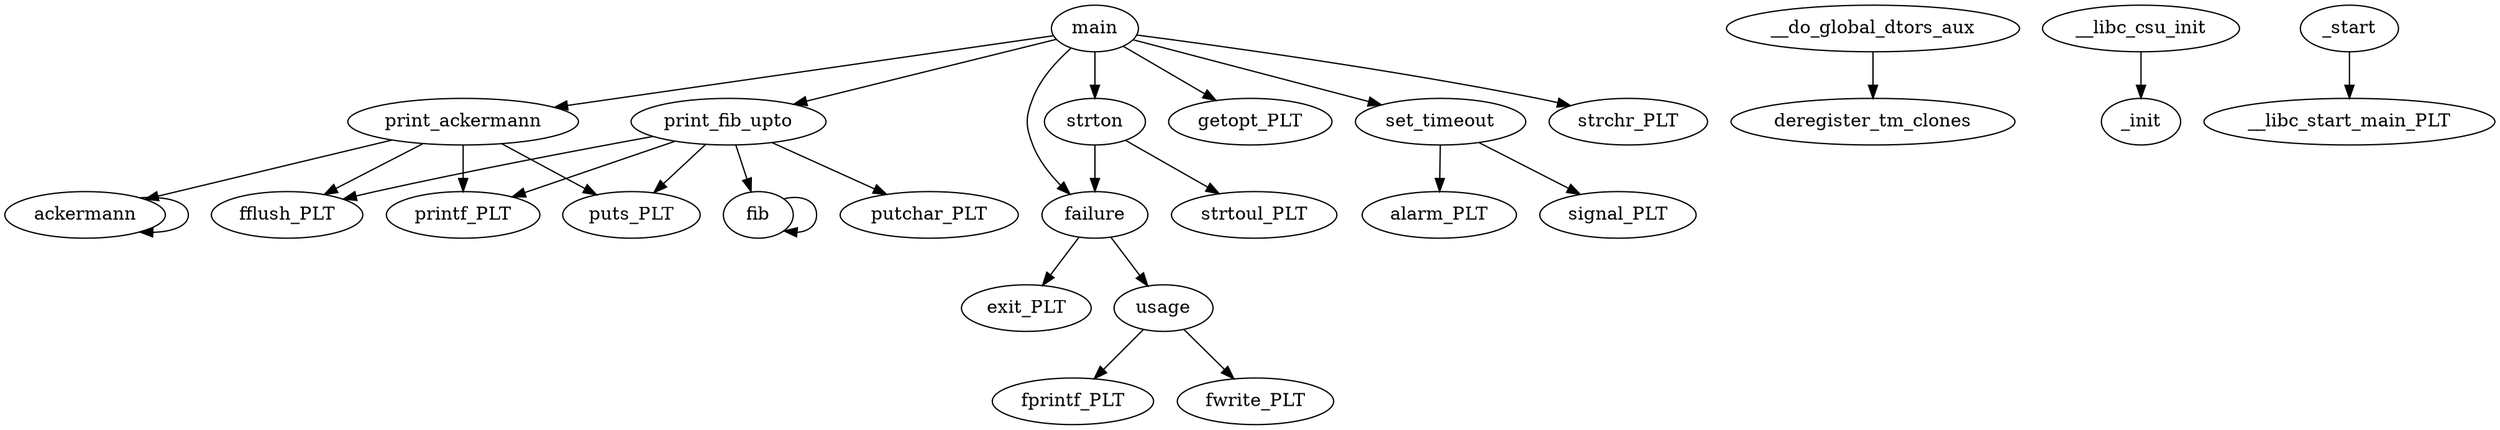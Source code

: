 digraph CG {
ackermann -> ackermann;
__do_global_dtors_aux -> deregister_tm_clones;
failure -> exit_PLT;
failure -> usage;
fib -> fib;
__libc_csu_init -> _init;
main -> failure;
main -> getopt_PLT;
main -> print_ackermann;
main -> print_fib_upto;
main -> set_timeout;
main -> strchr_PLT;
main -> strton;
print_ackermann -> ackermann;
print_ackermann -> fflush_PLT;
print_ackermann -> printf_PLT;
print_ackermann -> puts_PLT;
print_fib_upto -> fflush_PLT;
print_fib_upto -> fib;
print_fib_upto -> printf_PLT;
print_fib_upto -> putchar_PLT;
print_fib_upto -> puts_PLT;
set_timeout -> alarm_PLT;
set_timeout -> signal_PLT;
_start -> __libc_start_main_PLT;
strton -> failure;
strton -> strtoul_PLT;
usage -> fprintf_PLT;
usage -> fwrite_PLT;
}
